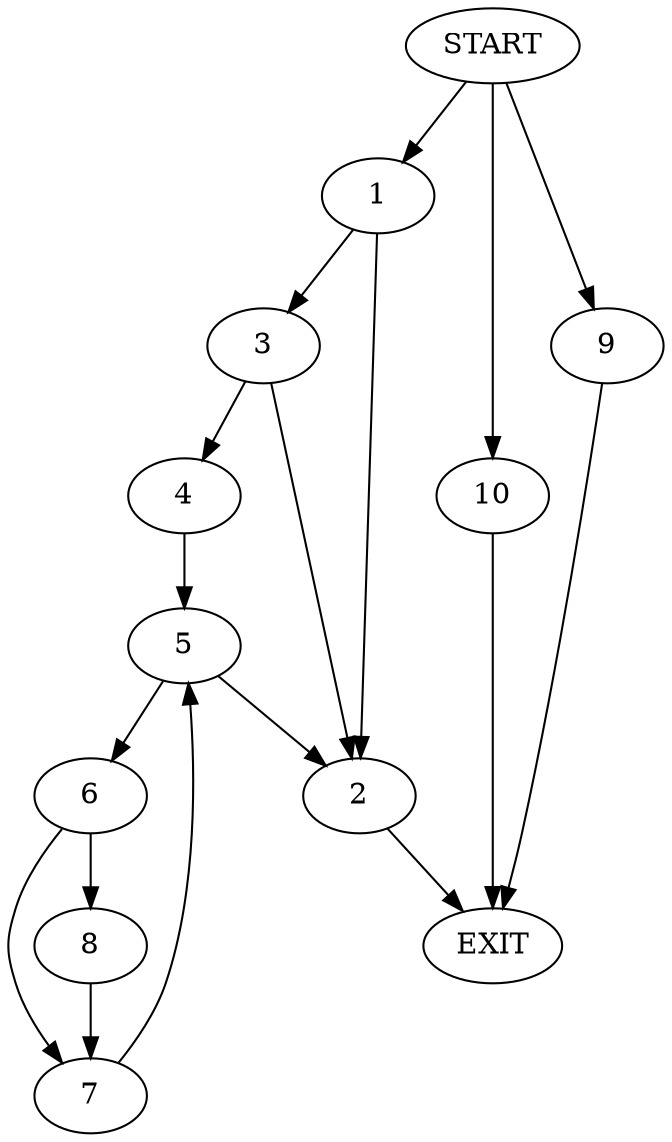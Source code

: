digraph {
0 [label="START"]
11 [label="EXIT"]
0 -> 1
1 -> 2
1 -> 3
2 -> 11
3 -> 4
3 -> 2
4 -> 5
5 -> 6
5 -> 2
6 -> 7
6 -> 8
8 -> 7
7 -> 5
0 -> 9
9 -> 11
0 -> 10
10 -> 11
}
